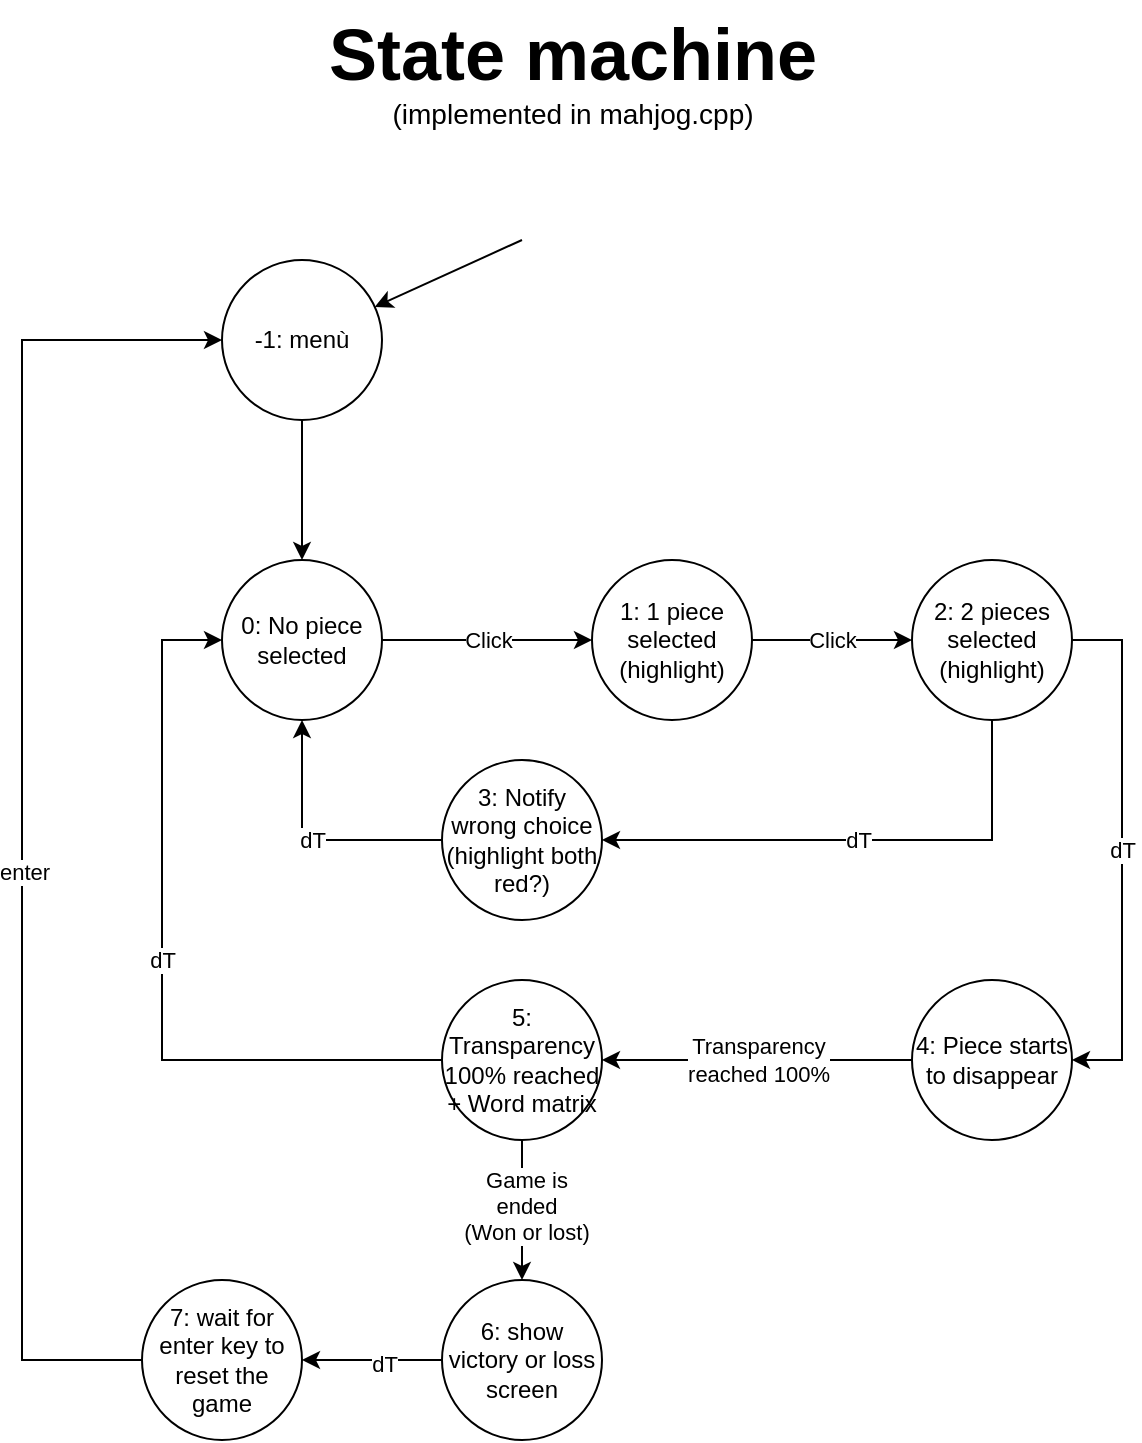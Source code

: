<mxfile version="21.6.1" type="device">
  <diagram name="Pagina-1" id="ZosER6FYlhUaswWea86L">
    <mxGraphModel dx="1532" dy="677" grid="1" gridSize="10" guides="1" tooltips="1" connect="1" arrows="1" fold="1" page="1" pageScale="1" pageWidth="291" pageHeight="413" math="0" shadow="0">
      <root>
        <mxCell id="0" />
        <mxCell id="1" parent="0" />
        <mxCell id="RC5CroMytO5CbKUsDzlH-8" value="Click" style="edgeStyle=orthogonalEdgeStyle;rounded=0;orthogonalLoop=1;jettySize=auto;html=1;" parent="1" source="RC5CroMytO5CbKUsDzlH-5" target="RC5CroMytO5CbKUsDzlH-6" edge="1">
          <mxGeometry relative="1" as="geometry" />
        </mxCell>
        <mxCell id="RC5CroMytO5CbKUsDzlH-5" value="0: No piece selected" style="ellipse;whiteSpace=wrap;html=1;aspect=fixed;" parent="1" vertex="1">
          <mxGeometry x="-29" y="300" width="80" height="80" as="geometry" />
        </mxCell>
        <mxCell id="RC5CroMytO5CbKUsDzlH-9" value="Click" style="edgeStyle=orthogonalEdgeStyle;rounded=0;orthogonalLoop=1;jettySize=auto;html=1;" parent="1" source="RC5CroMytO5CbKUsDzlH-6" target="RC5CroMytO5CbKUsDzlH-7" edge="1">
          <mxGeometry relative="1" as="geometry" />
        </mxCell>
        <mxCell id="RC5CroMytO5CbKUsDzlH-6" value="1: 1 piece selected&lt;br&gt;(highlight)" style="ellipse;whiteSpace=wrap;html=1;aspect=fixed;" parent="1" vertex="1">
          <mxGeometry x="156" y="300" width="80" height="80" as="geometry" />
        </mxCell>
        <mxCell id="RC5CroMytO5CbKUsDzlH-10" value="dT" style="edgeStyle=orthogonalEdgeStyle;rounded=0;orthogonalLoop=1;jettySize=auto;html=1;entryX=1;entryY=0.5;entryDx=0;entryDy=0;" parent="1" source="RC5CroMytO5CbKUsDzlH-7" target="RC5CroMytO5CbKUsDzlH-12" edge="1">
          <mxGeometry relative="1" as="geometry">
            <Array as="points">
              <mxPoint x="421" y="340" />
              <mxPoint x="421" y="550" />
            </Array>
          </mxGeometry>
        </mxCell>
        <mxCell id="RC5CroMytO5CbKUsDzlH-14" value="dT" style="edgeStyle=orthogonalEdgeStyle;rounded=0;orthogonalLoop=1;jettySize=auto;html=1;entryX=1;entryY=0.5;entryDx=0;entryDy=0;" parent="1" source="RC5CroMytO5CbKUsDzlH-7" target="RC5CroMytO5CbKUsDzlH-13" edge="1">
          <mxGeometry relative="1" as="geometry">
            <Array as="points">
              <mxPoint x="356" y="440" />
            </Array>
          </mxGeometry>
        </mxCell>
        <mxCell id="RC5CroMytO5CbKUsDzlH-7" value="2: 2 pieces selected&lt;br&gt;(highlight)" style="ellipse;whiteSpace=wrap;html=1;aspect=fixed;" parent="1" vertex="1">
          <mxGeometry x="316" y="300" width="80" height="80" as="geometry" />
        </mxCell>
        <mxCell id="RC5CroMytO5CbKUsDzlH-16" value="Transparency&lt;br&gt;reached 100%" style="edgeStyle=orthogonalEdgeStyle;rounded=0;orthogonalLoop=1;jettySize=auto;html=1;entryX=1;entryY=0.5;entryDx=0;entryDy=0;" parent="1" source="RC5CroMytO5CbKUsDzlH-12" target="RC5CroMytO5CbKUsDzlH-15" edge="1">
          <mxGeometry relative="1" as="geometry" />
        </mxCell>
        <mxCell id="RC5CroMytO5CbKUsDzlH-12" value="4: Piece starts to disappear" style="ellipse;whiteSpace=wrap;html=1;aspect=fixed;" parent="1" vertex="1">
          <mxGeometry x="316" y="510" width="80" height="80" as="geometry" />
        </mxCell>
        <mxCell id="RC5CroMytO5CbKUsDzlH-21" value="dT" style="edgeStyle=orthogonalEdgeStyle;rounded=0;orthogonalLoop=1;jettySize=auto;html=1;entryX=0.5;entryY=1;entryDx=0;entryDy=0;" parent="1" source="RC5CroMytO5CbKUsDzlH-13" target="RC5CroMytO5CbKUsDzlH-5" edge="1">
          <mxGeometry relative="1" as="geometry">
            <Array as="points">
              <mxPoint x="11" y="440" />
            </Array>
          </mxGeometry>
        </mxCell>
        <mxCell id="RC5CroMytO5CbKUsDzlH-13" value="3: Notify wrong choice&lt;br&gt;(highlight both red?)" style="ellipse;whiteSpace=wrap;html=1;aspect=fixed;" parent="1" vertex="1">
          <mxGeometry x="81" y="400" width="80" height="80" as="geometry" />
        </mxCell>
        <mxCell id="RC5CroMytO5CbKUsDzlH-18" value="dT" style="edgeStyle=orthogonalEdgeStyle;rounded=0;orthogonalLoop=1;jettySize=auto;html=1;entryX=0;entryY=0.5;entryDx=0;entryDy=0;" parent="1" source="RC5CroMytO5CbKUsDzlH-15" target="RC5CroMytO5CbKUsDzlH-5" edge="1">
          <mxGeometry relative="1" as="geometry">
            <mxPoint x="15" y="550" as="targetPoint" />
            <Array as="points">
              <mxPoint x="-59" y="550" />
              <mxPoint x="-59" y="340" />
            </Array>
          </mxGeometry>
        </mxCell>
        <mxCell id="ZZRbV6lh6ORgGEoJmu9F-2" style="edgeStyle=orthogonalEdgeStyle;rounded=0;orthogonalLoop=1;jettySize=auto;html=1;" parent="1" source="RC5CroMytO5CbKUsDzlH-15" target="ZZRbV6lh6ORgGEoJmu9F-1" edge="1">
          <mxGeometry relative="1" as="geometry" />
        </mxCell>
        <mxCell id="ZZRbV6lh6ORgGEoJmu9F-3" value="Game is&lt;br&gt;ended&lt;br&gt;(Won or lost)" style="edgeLabel;html=1;align=center;verticalAlign=middle;resizable=0;points=[];" parent="ZZRbV6lh6ORgGEoJmu9F-2" vertex="1" connectable="0">
          <mxGeometry x="-0.057" y="2" relative="1" as="geometry">
            <mxPoint as="offset" />
          </mxGeometry>
        </mxCell>
        <mxCell id="RC5CroMytO5CbKUsDzlH-15" value="5: Transparency 100% reached&lt;br&gt;+ Word matrix" style="ellipse;whiteSpace=wrap;html=1;aspect=fixed;" parent="1" vertex="1">
          <mxGeometry x="81" y="510" width="80" height="80" as="geometry" />
        </mxCell>
        <mxCell id="BiML--l_YuYtLMepY_ds-2" style="edgeStyle=orthogonalEdgeStyle;rounded=0;orthogonalLoop=1;jettySize=auto;html=1;" parent="1" source="BiML--l_YuYtLMepY_ds-1" target="RC5CroMytO5CbKUsDzlH-5" edge="1">
          <mxGeometry relative="1" as="geometry" />
        </mxCell>
        <mxCell id="BiML--l_YuYtLMepY_ds-1" value="-1: menù" style="ellipse;whiteSpace=wrap;html=1;aspect=fixed;" parent="1" vertex="1">
          <mxGeometry x="-29" y="150" width="80" height="80" as="geometry" />
        </mxCell>
        <mxCell id="BiML--l_YuYtLMepY_ds-3" value="" style="endArrow=classic;html=1;rounded=0;" parent="1" target="BiML--l_YuYtLMepY_ds-1" edge="1">
          <mxGeometry width="50" height="50" relative="1" as="geometry">
            <mxPoint x="121" y="140" as="sourcePoint" />
            <mxPoint x="161" y="150" as="targetPoint" />
          </mxGeometry>
        </mxCell>
        <mxCell id="ZZRbV6lh6ORgGEoJmu9F-5" style="edgeStyle=orthogonalEdgeStyle;rounded=0;orthogonalLoop=1;jettySize=auto;html=1;" parent="1" source="ZZRbV6lh6ORgGEoJmu9F-1" target="ZZRbV6lh6ORgGEoJmu9F-4" edge="1">
          <mxGeometry relative="1" as="geometry" />
        </mxCell>
        <mxCell id="ZZRbV6lh6ORgGEoJmu9F-6" value="dT" style="edgeLabel;html=1;align=center;verticalAlign=middle;resizable=0;points=[];" parent="ZZRbV6lh6ORgGEoJmu9F-5" vertex="1" connectable="0">
          <mxGeometry x="-0.171" y="2" relative="1" as="geometry">
            <mxPoint as="offset" />
          </mxGeometry>
        </mxCell>
        <mxCell id="ZZRbV6lh6ORgGEoJmu9F-1" value="6: show&lt;br&gt;victory or loss screen" style="ellipse;whiteSpace=wrap;html=1;aspect=fixed;" parent="1" vertex="1">
          <mxGeometry x="81" y="660" width="80" height="80" as="geometry" />
        </mxCell>
        <mxCell id="ZZRbV6lh6ORgGEoJmu9F-7" style="edgeStyle=orthogonalEdgeStyle;rounded=0;orthogonalLoop=1;jettySize=auto;html=1;entryX=0;entryY=0.5;entryDx=0;entryDy=0;" parent="1" source="ZZRbV6lh6ORgGEoJmu9F-4" target="BiML--l_YuYtLMepY_ds-1" edge="1">
          <mxGeometry relative="1" as="geometry">
            <mxPoint x="-89" y="270" as="targetPoint" />
            <Array as="points">
              <mxPoint x="-129" y="700" />
              <mxPoint x="-129" y="190" />
            </Array>
          </mxGeometry>
        </mxCell>
        <mxCell id="ZZRbV6lh6ORgGEoJmu9F-8" value="enter" style="edgeLabel;html=1;align=center;verticalAlign=middle;resizable=0;points=[];" parent="ZZRbV6lh6ORgGEoJmu9F-7" vertex="1" connectable="0">
          <mxGeometry x="-0.092" y="-1" relative="1" as="geometry">
            <mxPoint as="offset" />
          </mxGeometry>
        </mxCell>
        <mxCell id="ZZRbV6lh6ORgGEoJmu9F-4" value="7: wait for enter key to reset the game" style="ellipse;whiteSpace=wrap;html=1;aspect=fixed;" parent="1" vertex="1">
          <mxGeometry x="-69" y="660" width="80" height="80" as="geometry" />
        </mxCell>
        <mxCell id="ZZRbV6lh6ORgGEoJmu9F-9" value="&lt;font style=&quot;&quot;&gt;&lt;font style=&quot;font-size: 36px;&quot;&gt;&lt;b&gt;State machine &lt;/b&gt;&lt;/font&gt;&lt;br&gt;&lt;span style=&quot;font-size: 14px;&quot;&gt;(implemented in mahjog.cpp)&lt;/span&gt;&lt;/font&gt;" style="text;html=1;align=center;verticalAlign=middle;resizable=0;points=[];autosize=1;strokeColor=none;fillColor=none;" parent="1" vertex="1">
          <mxGeometry x="11" y="20" width="270" height="70" as="geometry" />
        </mxCell>
      </root>
    </mxGraphModel>
  </diagram>
</mxfile>
